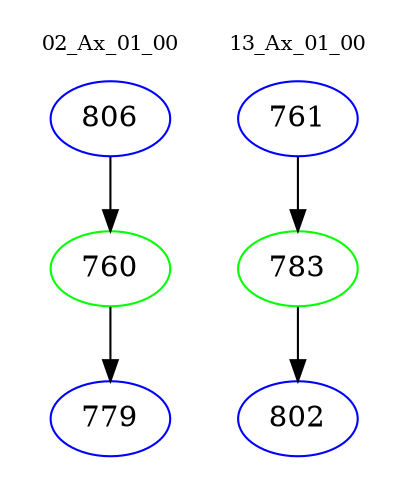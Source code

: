 digraph{
subgraph cluster_0 {
color = white
label = "02_Ax_01_00";
fontsize=10;
T0_806 [label="806", color="blue"]
T0_806 -> T0_760 [color="black"]
T0_760 [label="760", color="green"]
T0_760 -> T0_779 [color="black"]
T0_779 [label="779", color="blue"]
}
subgraph cluster_1 {
color = white
label = "13_Ax_01_00";
fontsize=10;
T1_761 [label="761", color="blue"]
T1_761 -> T1_783 [color="black"]
T1_783 [label="783", color="green"]
T1_783 -> T1_802 [color="black"]
T1_802 [label="802", color="blue"]
}
}

